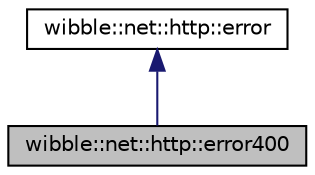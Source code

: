 digraph G
{
  edge [fontname="Helvetica",fontsize="10",labelfontname="Helvetica",labelfontsize="10"];
  node [fontname="Helvetica",fontsize="10",shape=record];
  Node1 [label="wibble::net::http::error400",height=0.2,width=0.4,color="black", fillcolor="grey75", style="filled" fontcolor="black"];
  Node2 -> Node1 [dir="back",color="midnightblue",fontsize="10",style="solid",fontname="Helvetica"];
  Node2 [label="wibble::net::http::error",height=0.2,width=0.4,color="black", fillcolor="white", style="filled",URL="$structwibble_1_1net_1_1http_1_1error.html"];
}
